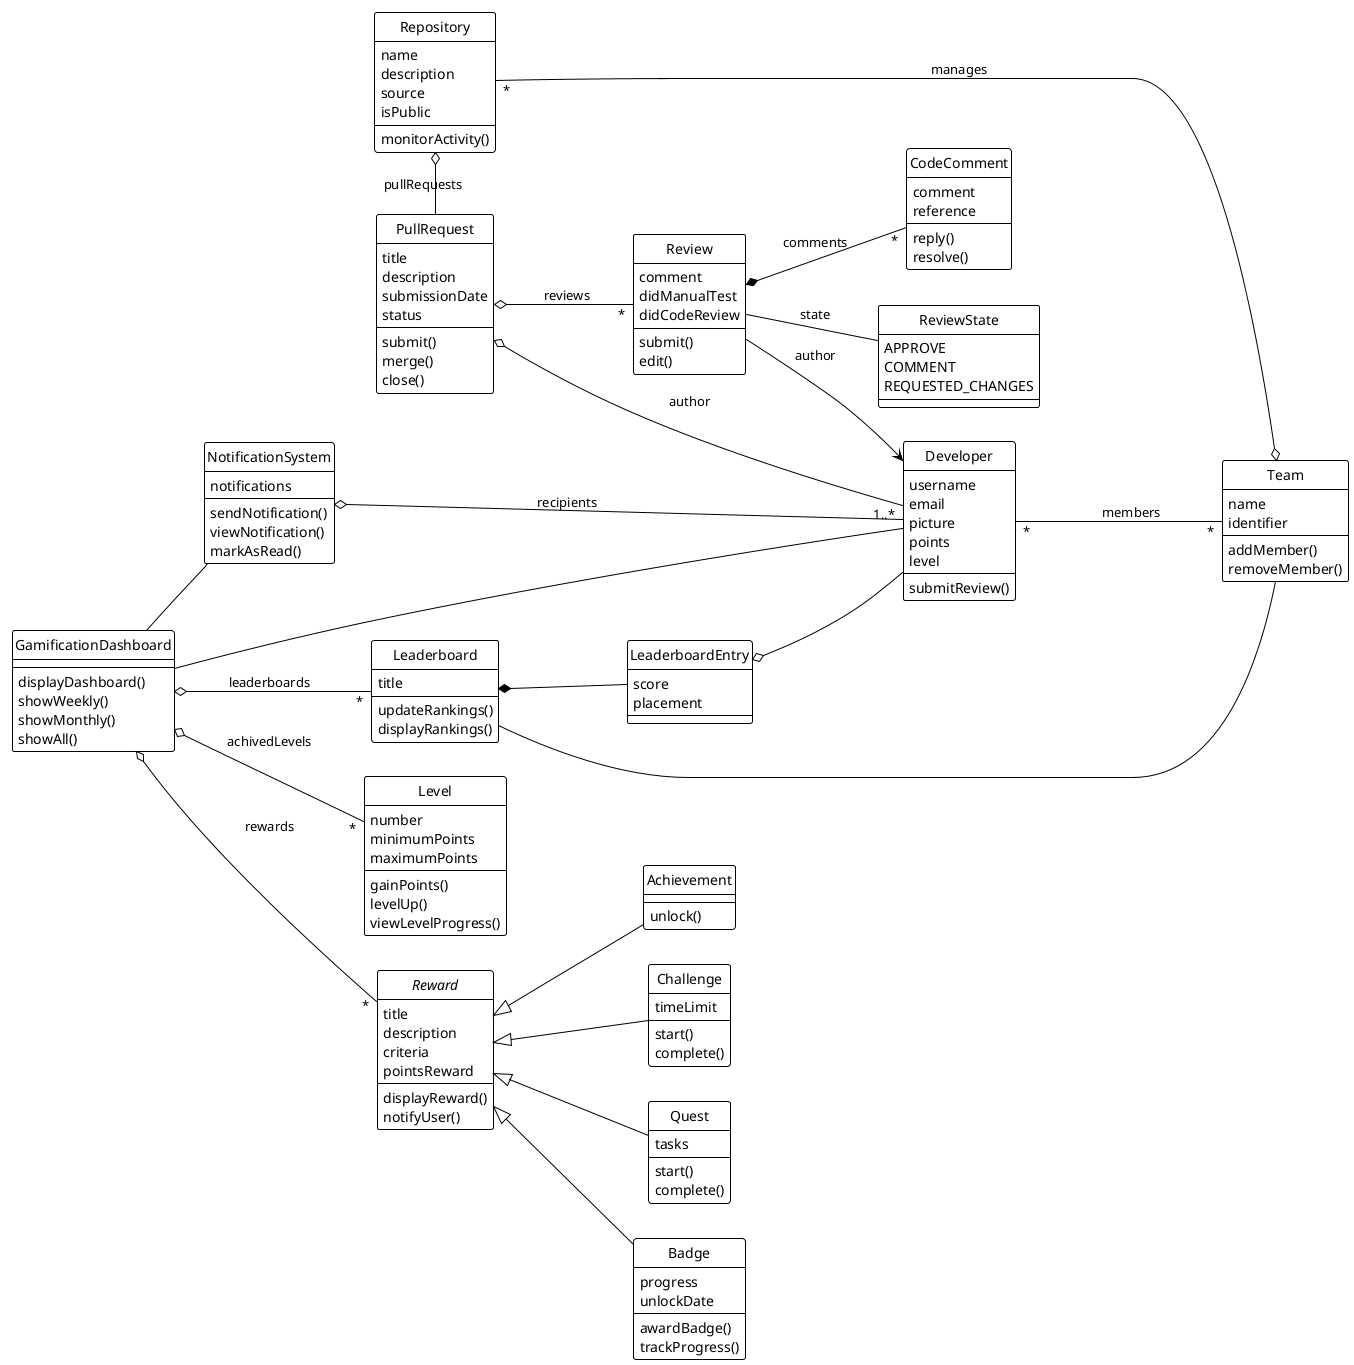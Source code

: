 @startuml
!theme plain
hide circle
left to right direction
skinparam backgroundColor transparent

class Developer {
  username
  email
  picture
  points
  level
  submitReview()
}

class Team {
  name
  identifier
  addMember()
  removeMember()
}

class Repository {
  name
  description
  source
  isPublic
  monitorActivity()
}

class PullRequest {
  title
  description
  submissionDate
  status
  submit()
  merge()
  close()
}

class Review {
  comment
  didManualTest
  didCodeReview
  submit()
  edit()
}

class CodeComment {
  comment
  reference
  reply()
  resolve()
}

enum ReviewState {
  APPROVE
  COMMENT
  REQUESTED_CHANGES
}

class Leaderboard {
  title
  updateRankings()
  displayRankings()
}

class LeaderboardEntry {
  score
  placement
}

class Level {
  number
  minimumPoints
  maximumPoints
  gainPoints()
  levelUp()
  viewLevelProgress()
}

abstract class Reward {
  title
  description
  criteria
  pointsReward
  displayReward()
  notifyUser()
}

class Badge {
  progress
  unlockDate
  awardBadge()
  trackProgress()
}

class Achievement {
  unlock()
}

class Challenge {
  timeLimit
  start()
  complete()
}

class Quest {
  tasks
  start()
  complete()
}

class NotificationSystem {
  notifications
  sendNotification()
  viewNotification()
  markAsRead()
}


class GamificationDashboard { 
  displayDashboard()
  showWeekly()
  showMonthly()
  showAll()
}


Repository o- PullRequest: pullRequests
Team o--- "*" Repository: manages
Developer "*" --- "*" Team: members
PullRequest o-- "1..*" Developer: author
Review --> Developer: author
Review *-- "*" CodeComment: comments
PullRequest o-- "*" Review: reviews
Review -- ReviewState: state

Leaderboard -- Team
Leaderboard *-- LeaderboardEntry
LeaderboardEntry o-- Developer

Reward <|-- Badge
Reward <|-- Achievement
Reward <|-- Challenge
Reward <|-- Quest

GamificationDashboard -- Developer
GamificationDashboard o-- "*" Leaderboard: leaderboards
GamificationDashboard o-- "*" Reward: rewards
GamificationDashboard o-- "*" Level: achivedLevels
GamificationDashboard - NotificationSystem
NotificationSystem o-- Developer: recipients

@enduml